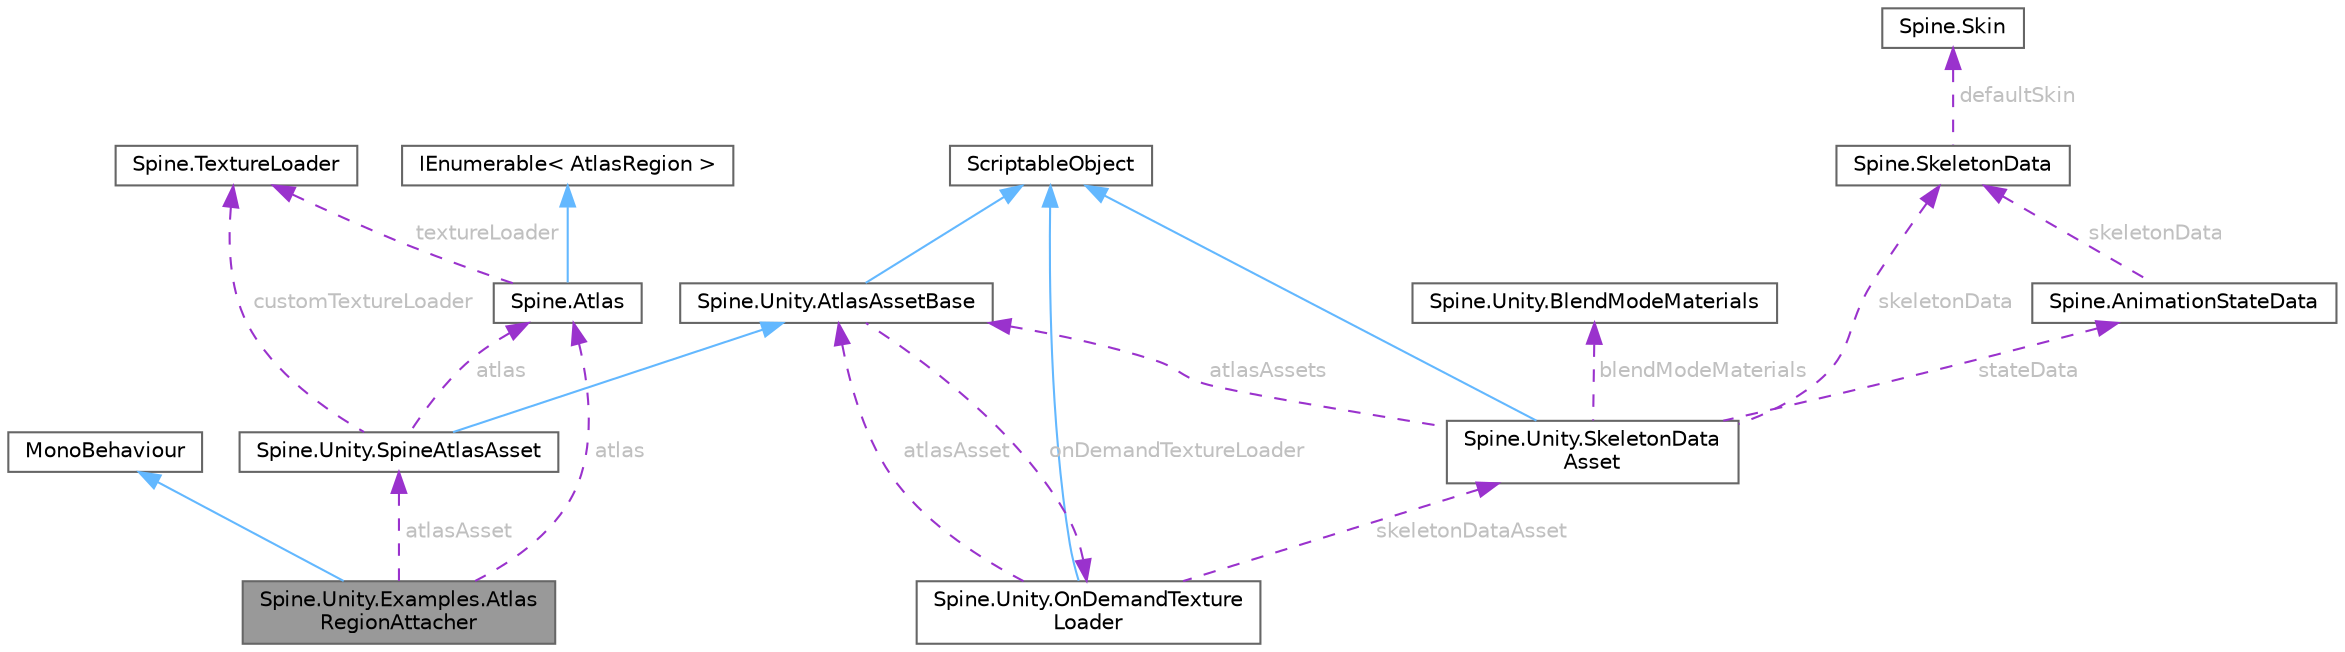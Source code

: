 digraph "Spine.Unity.Examples.AtlasRegionAttacher"
{
 // LATEX_PDF_SIZE
  bgcolor="transparent";
  edge [fontname=Helvetica,fontsize=10,labelfontname=Helvetica,labelfontsize=10];
  node [fontname=Helvetica,fontsize=10,shape=box,height=0.2,width=0.4];
  Node1 [id="Node000001",label="Spine.Unity.Examples.Atlas\lRegionAttacher",height=0.2,width=0.4,color="gray40", fillcolor="grey60", style="filled", fontcolor="black",tooltip="Example code for a component that replaces the default attachment of a slot with an image from a Spin..."];
  Node2 -> Node1 [id="edge1_Node000001_Node000002",dir="back",color="steelblue1",style="solid",tooltip=" "];
  Node2 [id="Node000002",label="MonoBehaviour",height=0.2,width=0.4,color="gray40", fillcolor="white", style="filled",tooltip=" "];
  Node3 -> Node1 [id="edge2_Node000001_Node000003",dir="back",color="darkorchid3",style="dashed",tooltip=" ",label=" atlasAsset",fontcolor="grey" ];
  Node3 [id="Node000003",label="Spine.Unity.SpineAtlasAsset",height=0.2,width=0.4,color="gray40", fillcolor="white", style="filled",URL="$class_spine_1_1_unity_1_1_spine_atlas_asset.html",tooltip="Loads and stores a Spine atlas and list of materials."];
  Node4 -> Node3 [id="edge3_Node000003_Node000004",dir="back",color="steelblue1",style="solid",tooltip=" "];
  Node4 [id="Node000004",label="Spine.Unity.AtlasAssetBase",height=0.2,width=0.4,color="gray40", fillcolor="white", style="filled",URL="$class_spine_1_1_unity_1_1_atlas_asset_base.html",tooltip=" "];
  Node5 -> Node4 [id="edge4_Node000004_Node000005",dir="back",color="steelblue1",style="solid",tooltip=" "];
  Node5 [id="Node000005",label="ScriptableObject",height=0.2,width=0.4,color="gray40", fillcolor="white", style="filled",tooltip=" "];
  Node6 -> Node4 [id="edge5_Node000004_Node000006",dir="back",color="darkorchid3",style="dashed",tooltip=" ",label=" onDemandTextureLoader",fontcolor="grey" ];
  Node6 [id="Node000006",label="Spine.Unity.OnDemandTexture\lLoader",height=0.2,width=0.4,color="gray40", fillcolor="white", style="filled",URL="$class_spine_1_1_unity_1_1_on_demand_texture_loader.html",tooltip=" "];
  Node5 -> Node6 [id="edge6_Node000006_Node000005",dir="back",color="steelblue1",style="solid",tooltip=" "];
  Node4 -> Node6 [id="edge7_Node000006_Node000004",dir="back",color="darkorchid3",style="dashed",tooltip=" ",label=" atlasAsset",fontcolor="grey" ];
  Node7 -> Node6 [id="edge8_Node000006_Node000007",dir="back",color="darkorchid3",style="dashed",tooltip=" ",label=" skeletonDataAsset",fontcolor="grey" ];
  Node7 [id="Node000007",label="Spine.Unity.SkeletonData\lAsset",height=0.2,width=0.4,color="gray40", fillcolor="white", style="filled",URL="$class_spine_1_1_unity_1_1_skeleton_data_asset.html",tooltip=" "];
  Node5 -> Node7 [id="edge9_Node000007_Node000005",dir="back",color="steelblue1",style="solid",tooltip=" "];
  Node4 -> Node7 [id="edge10_Node000007_Node000004",dir="back",color="darkorchid3",style="dashed",tooltip=" ",label=" atlasAssets",fontcolor="grey" ];
  Node8 -> Node7 [id="edge11_Node000007_Node000008",dir="back",color="darkorchid3",style="dashed",tooltip=" ",label=" blendModeMaterials",fontcolor="grey" ];
  Node8 [id="Node000008",label="Spine.Unity.BlendModeMaterials",height=0.2,width=0.4,color="gray40", fillcolor="white", style="filled",URL="$class_spine_1_1_unity_1_1_blend_mode_materials.html",tooltip=" "];
  Node9 -> Node7 [id="edge12_Node000007_Node000009",dir="back",color="darkorchid3",style="dashed",tooltip=" ",label=" skeletonData",fontcolor="grey" ];
  Node9 [id="Node000009",label="Spine.SkeletonData",height=0.2,width=0.4,color="gray40", fillcolor="white", style="filled",URL="$class_spine_1_1_skeleton_data.html",tooltip="Stores the setup pose and all of the stateless data for a skeleton."];
  Node10 -> Node9 [id="edge13_Node000009_Node000010",dir="back",color="darkorchid3",style="dashed",tooltip=" ",label=" defaultSkin",fontcolor="grey" ];
  Node10 [id="Node000010",label="Spine.Skin",height=0.2,width=0.4,color="gray40", fillcolor="white", style="filled",URL="$class_spine_1_1_skin.html",tooltip="Stores attachments by slot index and attachment name."];
  Node11 -> Node7 [id="edge14_Node000007_Node000011",dir="back",color="darkorchid3",style="dashed",tooltip=" ",label=" stateData",fontcolor="grey" ];
  Node11 [id="Node000011",label="Spine.AnimationStateData",height=0.2,width=0.4,color="gray40", fillcolor="white", style="filled",URL="$class_spine_1_1_animation_state_data.html",tooltip="Stores mix (crossfade) durations to be applied when AnimationState animations are changed."];
  Node9 -> Node11 [id="edge15_Node000011_Node000009",dir="back",color="darkorchid3",style="dashed",tooltip=" ",label=" skeletonData",fontcolor="grey" ];
  Node12 -> Node3 [id="edge16_Node000003_Node000012",dir="back",color="darkorchid3",style="dashed",tooltip=" ",label=" customTextureLoader",fontcolor="grey" ];
  Node12 [id="Node000012",label="Spine.TextureLoader",height=0.2,width=0.4,color="gray40", fillcolor="white", style="filled",URL="$interface_spine_1_1_texture_loader.html",tooltip=" "];
  Node13 -> Node3 [id="edge17_Node000003_Node000013",dir="back",color="darkorchid3",style="dashed",tooltip=" ",label=" atlas",fontcolor="grey" ];
  Node13 [id="Node000013",label="Spine.Atlas",height=0.2,width=0.4,color="gray40", fillcolor="white", style="filled",URL="$class_spine_1_1_atlas.html",tooltip=" "];
  Node14 -> Node13 [id="edge18_Node000013_Node000014",dir="back",color="steelblue1",style="solid",tooltip=" "];
  Node14 [id="Node000014",label="IEnumerable\< AtlasRegion \>",height=0.2,width=0.4,color="gray40", fillcolor="white", style="filled",tooltip=" "];
  Node12 -> Node13 [id="edge19_Node000013_Node000012",dir="back",color="darkorchid3",style="dashed",tooltip=" ",label=" textureLoader",fontcolor="grey" ];
  Node13 -> Node1 [id="edge20_Node000001_Node000013",dir="back",color="darkorchid3",style="dashed",tooltip=" ",label=" atlas",fontcolor="grey" ];
}
